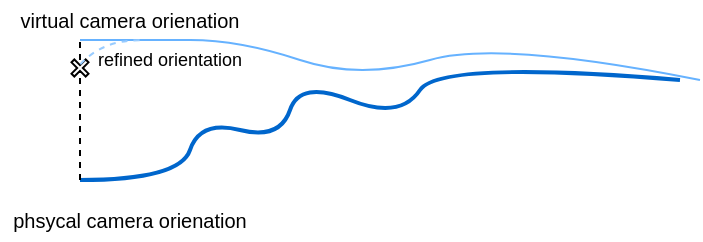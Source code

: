 <mxfile version="13.0.1" type="device"><diagram id="1inu6wMxzda7S764-QSK" name="Page-1"><mxGraphModel dx="621" dy="461" grid="1" gridSize="10" guides="1" tooltips="1" connect="1" arrows="1" fold="1" page="1" pageScale="1" pageWidth="827" pageHeight="1169" math="0" shadow="0"><root><mxCell id="0"/><mxCell id="1" parent="0"/><mxCell id="nkWajSK2eEa0CcGJfYYH-1" value="" style="curved=1;endArrow=none;html=1;endFill=0;strokeColor=#66B2FF;" edge="1" parent="1"><mxGeometry width="50" height="50" relative="1" as="geometry"><mxPoint x="200" y="380" as="sourcePoint"/><mxPoint x="510" y="400" as="targetPoint"/><Array as="points"><mxPoint x="230" y="380"/><mxPoint x="280" y="380"/><mxPoint x="340" y="400"/><mxPoint x="410" y="380"/></Array></mxGeometry></mxCell><mxCell id="nkWajSK2eEa0CcGJfYYH-2" value="" style="curved=1;endArrow=none;html=1;endFill=0;strokeColor=#0066CC;strokeWidth=2;" edge="1" parent="1"><mxGeometry width="50" height="50" relative="1" as="geometry"><mxPoint x="200" y="450" as="sourcePoint"/><mxPoint x="500" y="400" as="targetPoint"/><Array as="points"><mxPoint x="250" y="450"/><mxPoint x="260" y="420"/><mxPoint x="300" y="430"/><mxPoint x="310" y="400"/><mxPoint x="360" y="420"/><mxPoint x="380" y="390"/></Array></mxGeometry></mxCell><mxCell id="nkWajSK2eEa0CcGJfYYH-5" value="phsycal camera orienation" style="text;html=1;strokeColor=none;fillColor=none;align=center;verticalAlign=middle;whiteSpace=wrap;rounded=0;fontSize=10;" vertex="1" parent="1"><mxGeometry x="160" y="460" width="130" height="20" as="geometry"/></mxCell><mxCell id="nkWajSK2eEa0CcGJfYYH-6" value="virtual camera orienation" style="text;html=1;strokeColor=none;fillColor=none;align=center;verticalAlign=middle;whiteSpace=wrap;rounded=0;fontSize=10;" vertex="1" parent="1"><mxGeometry x="160" y="360" width="130" height="20" as="geometry"/></mxCell><mxCell id="nkWajSK2eEa0CcGJfYYH-9" value="" style="endArrow=none;dashed=1;html=1;" edge="1" parent="1"><mxGeometry width="50" height="50" relative="1" as="geometry"><mxPoint x="200" y="450" as="sourcePoint"/><mxPoint x="200" y="380" as="targetPoint"/></mxGeometry></mxCell><mxCell id="nkWajSK2eEa0CcGJfYYH-10" value="" style="shape=cross;whiteSpace=wrap;html=1;rotation=-45;" vertex="1" parent="1"><mxGeometry x="195" y="389" width="10" height="10" as="geometry"/></mxCell><mxCell id="nkWajSK2eEa0CcGJfYYH-14" value="" style="curved=1;endArrow=none;html=1;endFill=0;exitX=0.537;exitY=1.007;exitDx=0;exitDy=0;exitPerimeter=0;entryX=0;entryY=0;entryDx=4;entryDy=4;entryPerimeter=0;dashed=1;strokeColor=#99CCFF;" edge="1" parent="1" source="nkWajSK2eEa0CcGJfYYH-6" target="nkWajSK2eEa0CcGJfYYH-10"><mxGeometry width="50" height="50" relative="1" as="geometry"><mxPoint x="223" y="385" as="sourcePoint"/><mxPoint x="203" y="395" as="targetPoint"/><Array as="points"><mxPoint x="210" y="380"/></Array></mxGeometry></mxCell><mxCell id="nkWajSK2eEa0CcGJfYYH-16" value="refined orientation" style="text;html=1;strokeColor=none;fillColor=none;align=center;verticalAlign=middle;whiteSpace=wrap;rounded=0;fontSize=9;" vertex="1" parent="1"><mxGeometry x="190" y="380" width="110" height="20" as="geometry"/></mxCell></root></mxGraphModel></diagram></mxfile>
